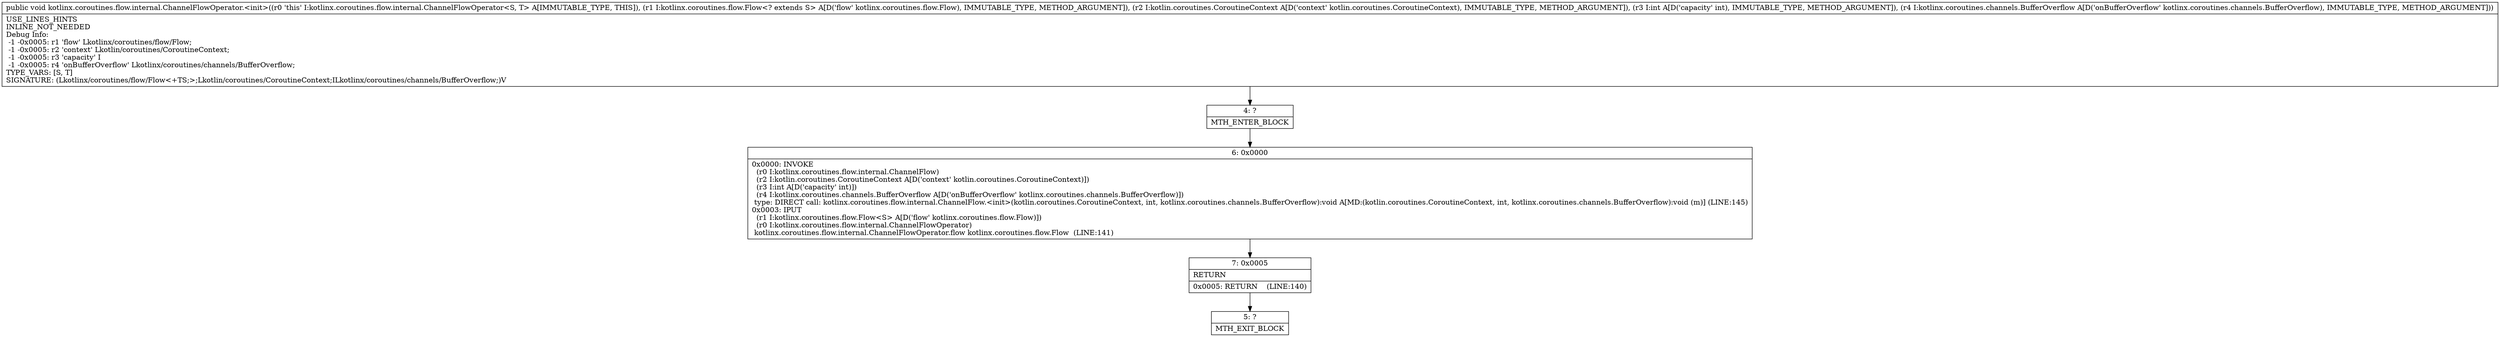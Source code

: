 digraph "CFG forkotlinx.coroutines.flow.internal.ChannelFlowOperator.\<init\>(Lkotlinx\/coroutines\/flow\/Flow;Lkotlin\/coroutines\/CoroutineContext;ILkotlinx\/coroutines\/channels\/BufferOverflow;)V" {
Node_4 [shape=record,label="{4\:\ ?|MTH_ENTER_BLOCK\l}"];
Node_6 [shape=record,label="{6\:\ 0x0000|0x0000: INVOKE  \l  (r0 I:kotlinx.coroutines.flow.internal.ChannelFlow)\l  (r2 I:kotlin.coroutines.CoroutineContext A[D('context' kotlin.coroutines.CoroutineContext)])\l  (r3 I:int A[D('capacity' int)])\l  (r4 I:kotlinx.coroutines.channels.BufferOverflow A[D('onBufferOverflow' kotlinx.coroutines.channels.BufferOverflow)])\l type: DIRECT call: kotlinx.coroutines.flow.internal.ChannelFlow.\<init\>(kotlin.coroutines.CoroutineContext, int, kotlinx.coroutines.channels.BufferOverflow):void A[MD:(kotlin.coroutines.CoroutineContext, int, kotlinx.coroutines.channels.BufferOverflow):void (m)] (LINE:145)\l0x0003: IPUT  \l  (r1 I:kotlinx.coroutines.flow.Flow\<S\> A[D('flow' kotlinx.coroutines.flow.Flow)])\l  (r0 I:kotlinx.coroutines.flow.internal.ChannelFlowOperator)\l kotlinx.coroutines.flow.internal.ChannelFlowOperator.flow kotlinx.coroutines.flow.Flow  (LINE:141)\l}"];
Node_7 [shape=record,label="{7\:\ 0x0005|RETURN\l|0x0005: RETURN    (LINE:140)\l}"];
Node_5 [shape=record,label="{5\:\ ?|MTH_EXIT_BLOCK\l}"];
MethodNode[shape=record,label="{public void kotlinx.coroutines.flow.internal.ChannelFlowOperator.\<init\>((r0 'this' I:kotlinx.coroutines.flow.internal.ChannelFlowOperator\<S, T\> A[IMMUTABLE_TYPE, THIS]), (r1 I:kotlinx.coroutines.flow.Flow\<? extends S\> A[D('flow' kotlinx.coroutines.flow.Flow), IMMUTABLE_TYPE, METHOD_ARGUMENT]), (r2 I:kotlin.coroutines.CoroutineContext A[D('context' kotlin.coroutines.CoroutineContext), IMMUTABLE_TYPE, METHOD_ARGUMENT]), (r3 I:int A[D('capacity' int), IMMUTABLE_TYPE, METHOD_ARGUMENT]), (r4 I:kotlinx.coroutines.channels.BufferOverflow A[D('onBufferOverflow' kotlinx.coroutines.channels.BufferOverflow), IMMUTABLE_TYPE, METHOD_ARGUMENT]))  | USE_LINES_HINTS\lINLINE_NOT_NEEDED\lDebug Info:\l  \-1 \-0x0005: r1 'flow' Lkotlinx\/coroutines\/flow\/Flow;\l  \-1 \-0x0005: r2 'context' Lkotlin\/coroutines\/CoroutineContext;\l  \-1 \-0x0005: r3 'capacity' I\l  \-1 \-0x0005: r4 'onBufferOverflow' Lkotlinx\/coroutines\/channels\/BufferOverflow;\lTYPE_VARS: [S, T]\lSIGNATURE: (Lkotlinx\/coroutines\/flow\/Flow\<+TS;\>;Lkotlin\/coroutines\/CoroutineContext;ILkotlinx\/coroutines\/channels\/BufferOverflow;)V\l}"];
MethodNode -> Node_4;Node_4 -> Node_6;
Node_6 -> Node_7;
Node_7 -> Node_5;
}


